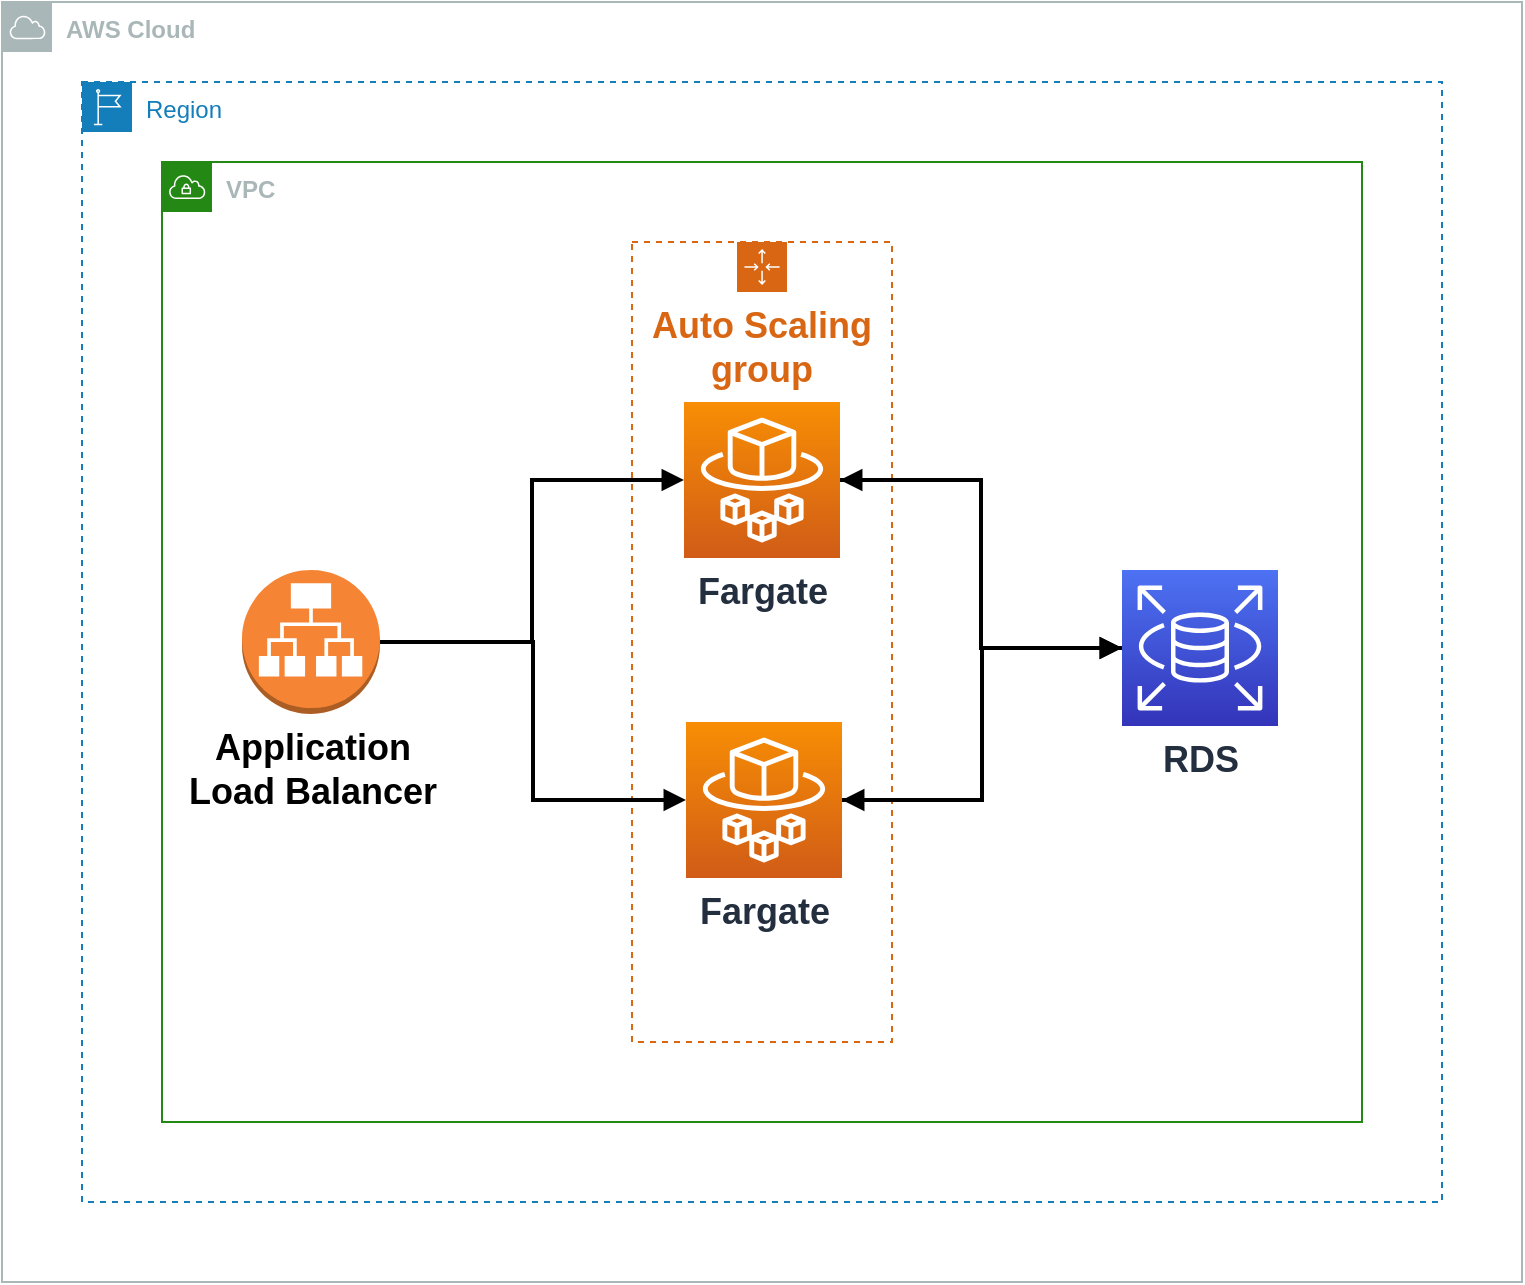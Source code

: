 <mxfile>
    <diagram id="LHX2r_Jab78bs27sWcjZ" name="ページ1">
        <mxGraphModel dx="1069" dy="1317" grid="1" gridSize="10" guides="1" tooltips="1" connect="1" arrows="1" fold="1" page="1" pageScale="1" pageWidth="827" pageHeight="1169" math="0" shadow="0">
            <root>
                <mxCell id="0"/>
                <mxCell id="1" parent="0"/>
                <mxCell id="2" value="AWS Cloud" style="sketch=0;outlineConnect=0;gradientColor=none;html=1;whiteSpace=wrap;fontSize=12;fontStyle=1;shape=mxgraph.aws4.group;grIcon=mxgraph.aws4.group_aws_cloud;strokeColor=#AAB7B8;fillColor=none;verticalAlign=top;align=left;spacingLeft=30;fontColor=#AAB7B8;dashed=0;" parent="1" vertex="1">
                    <mxGeometry x="40" y="40" width="760" height="640" as="geometry"/>
                </mxCell>
                <mxCell id="3" value="Region" style="points=[[0,0],[0.25,0],[0.5,0],[0.75,0],[1,0],[1,0.25],[1,0.5],[1,0.75],[1,1],[0.75,1],[0.5,1],[0.25,1],[0,1],[0,0.75],[0,0.5],[0,0.25]];outlineConnect=0;gradientColor=none;html=1;whiteSpace=wrap;fontSize=12;fontStyle=0;container=1;pointerEvents=0;collapsible=0;recursiveResize=0;shape=mxgraph.aws4.group;grIcon=mxgraph.aws4.group_region;strokeColor=#147EBA;fillColor=none;verticalAlign=top;align=left;spacingLeft=30;fontColor=#147EBA;dashed=1;" parent="1" vertex="1">
                    <mxGeometry x="80" y="80" width="680" height="560" as="geometry"/>
                </mxCell>
                <mxCell id="4" value="VPC" style="points=[[0,0],[0.25,0],[0.5,0],[0.75,0],[1,0],[1,0.25],[1,0.5],[1,0.75],[1,1],[0.75,1],[0.5,1],[0.25,1],[0,1],[0,0.75],[0,0.5],[0,0.25]];outlineConnect=0;gradientColor=none;html=1;whiteSpace=wrap;fontSize=12;fontStyle=1;container=1;pointerEvents=0;collapsible=0;recursiveResize=0;shape=mxgraph.aws4.group;grIcon=mxgraph.aws4.group_vpc;strokeColor=#248814;fillColor=none;verticalAlign=top;align=left;spacingLeft=30;fontColor=#AAB7B8;dashed=0;" parent="3" vertex="1">
                    <mxGeometry x="40" y="40" width="600" height="480" as="geometry"/>
                </mxCell>
                <mxCell id="11" value="" style="edgeStyle=orthogonalEdgeStyle;html=1;endArrow=block;elbow=vertical;startArrow=none;endFill=1;strokeColor=default;rounded=0;labelBackgroundColor=#FFFFFF;fontStyle=0;exitX=1;exitY=0.5;exitDx=0;exitDy=0;exitPerimeter=0;strokeWidth=2;entryX=0;entryY=0.5;entryDx=0;entryDy=0;entryPerimeter=0;" parent="4" source="14" target="17" edge="1">
                    <mxGeometry width="100" relative="1" as="geometry">
                        <mxPoint x="339" y="240" as="sourcePoint"/>
                        <mxPoint x="480" y="240" as="targetPoint"/>
                    </mxGeometry>
                </mxCell>
                <mxCell id="14" value="&lt;b&gt;&lt;font style=&quot;font-size: 18px;&quot;&gt;Application &lt;br&gt;Load Balancer&lt;/font&gt;&lt;/b&gt;" style="outlineConnect=0;dashed=0;verticalLabelPosition=bottom;verticalAlign=top;align=center;html=1;shape=mxgraph.aws3.application_load_balancer;fillColor=#F58534;gradientColor=none;" parent="4" vertex="1">
                    <mxGeometry x="40" y="204" width="69" height="72" as="geometry"/>
                </mxCell>
                <mxCell id="17" value="&lt;b&gt;&lt;font style=&quot;font-size: 18px;&quot;&gt;Fargate&lt;/font&gt;&lt;/b&gt;" style="sketch=0;points=[[0,0,0],[0.25,0,0],[0.5,0,0],[0.75,0,0],[1,0,0],[0,1,0],[0.25,1,0],[0.5,1,0],[0.75,1,0],[1,1,0],[0,0.25,0],[0,0.5,0],[0,0.75,0],[1,0.25,0],[1,0.5,0],[1,0.75,0]];outlineConnect=0;fontColor=#232F3E;gradientColor=#F78E04;gradientDirection=north;fillColor=#D05C17;strokeColor=#ffffff;dashed=0;verticalLabelPosition=bottom;verticalAlign=top;align=center;html=1;fontSize=12;fontStyle=0;aspect=fixed;shape=mxgraph.aws4.resourceIcon;resIcon=mxgraph.aws4.fargate;" parent="4" vertex="1">
                    <mxGeometry x="261" y="120" width="78" height="78" as="geometry"/>
                </mxCell>
                <mxCell id="22" value="Auto Scaling group" style="points=[[0,0],[0.25,0],[0.5,0],[0.75,0],[1,0],[1,0.25],[1,0.5],[1,0.75],[1,1],[0.75,1],[0.5,1],[0.25,1],[0,1],[0,0.75],[0,0.5],[0,0.25]];outlineConnect=0;gradientColor=none;html=1;whiteSpace=wrap;fontSize=18;fontStyle=1;container=1;pointerEvents=0;collapsible=0;recursiveResize=0;shape=mxgraph.aws4.groupCenter;grIcon=mxgraph.aws4.group_auto_scaling_group;grStroke=1;strokeColor=#D86613;fillColor=none;verticalAlign=top;align=center;fontColor=#D86613;dashed=1;spacingTop=25;" parent="4" vertex="1">
                    <mxGeometry x="235" y="40" width="130" height="400" as="geometry"/>
                </mxCell>
                <mxCell id="24" value="&lt;font style=&quot;font-size: 18px;&quot;&gt;&lt;b&gt;RDS&lt;/b&gt;&lt;/font&gt;" style="sketch=0;points=[[0,0,0],[0.25,0,0],[0.5,0,0],[0.75,0,0],[1,0,0],[0,1,0],[0.25,1,0],[0.5,1,0],[0.75,1,0],[1,1,0],[0,0.25,0],[0,0.5,0],[0,0.75,0],[1,0.25,0],[1,0.5,0],[1,0.75,0]];outlineConnect=0;fontColor=#232F3E;gradientColor=#4D72F3;gradientDirection=north;fillColor=#3334B9;strokeColor=#ffffff;dashed=0;verticalLabelPosition=bottom;verticalAlign=top;align=center;html=1;fontSize=12;fontStyle=0;aspect=fixed;shape=mxgraph.aws4.resourceIcon;resIcon=mxgraph.aws4.rds;" parent="4" vertex="1">
                    <mxGeometry x="480" y="204" width="78" height="78" as="geometry"/>
                </mxCell>
                <mxCell id="28" value="" style="edgeStyle=orthogonalEdgeStyle;html=1;endArrow=block;elbow=vertical;startArrow=none;endFill=1;strokeColor=default;rounded=0;labelBackgroundColor=#FFFFFF;fontStyle=0;exitX=1;exitY=0.5;exitDx=0;exitDy=0;exitPerimeter=0;strokeWidth=2;entryX=0;entryY=0.5;entryDx=0;entryDy=0;entryPerimeter=0;" parent="4" source="17" target="24" edge="1">
                    <mxGeometry width="100" relative="1" as="geometry">
                        <mxPoint x="350" y="329" as="sourcePoint"/>
                        <mxPoint x="490" y="253" as="targetPoint"/>
                    </mxGeometry>
                </mxCell>
                <mxCell id="31" value="" style="edgeStyle=orthogonalEdgeStyle;html=1;endArrow=block;elbow=vertical;startArrow=none;endFill=1;strokeColor=default;rounded=0;labelBackgroundColor=#FFFFFF;fontStyle=0;exitX=0;exitY=0.5;exitDx=0;exitDy=0;exitPerimeter=0;strokeWidth=2;entryX=1;entryY=0.5;entryDx=0;entryDy=0;entryPerimeter=0;" parent="4" source="24" target="17" edge="1">
                    <mxGeometry width="100" relative="1" as="geometry">
                        <mxPoint x="349" y="169" as="sourcePoint"/>
                        <mxPoint x="570" y="870" as="targetPoint"/>
                    </mxGeometry>
                </mxCell>
                <mxCell id="19" value="&lt;b&gt;&lt;font style=&quot;font-size: 18px;&quot;&gt;Fargate&lt;/font&gt;&lt;/b&gt;" style="sketch=0;points=[[0,0,0],[0.25,0,0],[0.5,0,0],[0.75,0,0],[1,0,0],[0,1,0],[0.25,1,0],[0.5,1,0],[0.75,1,0],[1,1,0],[0,0.25,0],[0,0.5,0],[0,0.75,0],[1,0.25,0],[1,0.5,0],[1,0.75,0]];outlineConnect=0;fontColor=#232F3E;gradientColor=#F78E04;gradientDirection=north;fillColor=#D05C17;strokeColor=#ffffff;dashed=0;verticalLabelPosition=bottom;verticalAlign=top;align=center;html=1;fontSize=12;fontStyle=0;aspect=fixed;shape=mxgraph.aws4.resourceIcon;resIcon=mxgraph.aws4.fargate;" parent="1" vertex="1">
                    <mxGeometry x="382" y="400" width="78" height="78" as="geometry"/>
                </mxCell>
                <mxCell id="25" value="" style="edgeStyle=orthogonalEdgeStyle;html=1;endArrow=block;elbow=vertical;startArrow=none;endFill=1;strokeColor=default;rounded=0;labelBackgroundColor=#FFFFFF;fontStyle=0;exitX=1;exitY=0.5;exitDx=0;exitDy=0;exitPerimeter=0;strokeWidth=2;entryX=0;entryY=0.5;entryDx=0;entryDy=0;entryPerimeter=0;" parent="1" source="14" target="19" edge="1">
                    <mxGeometry width="100" relative="1" as="geometry">
                        <mxPoint x="239" y="370" as="sourcePoint"/>
                        <mxPoint x="391" y="289" as="targetPoint"/>
                    </mxGeometry>
                </mxCell>
                <mxCell id="26" value="" style="edgeStyle=orthogonalEdgeStyle;html=1;endArrow=block;elbow=vertical;startArrow=none;endFill=1;strokeColor=default;rounded=0;labelBackgroundColor=#FFFFFF;fontStyle=0;exitX=1;exitY=0.5;exitDx=0;exitDy=0;exitPerimeter=0;strokeWidth=2;" parent="1" source="19" target="24" edge="1">
                    <mxGeometry width="100" relative="1" as="geometry">
                        <mxPoint x="239" y="370" as="sourcePoint"/>
                        <mxPoint x="392" y="449" as="targetPoint"/>
                    </mxGeometry>
                </mxCell>
                <mxCell id="32" value="" style="edgeStyle=orthogonalEdgeStyle;html=1;endArrow=block;elbow=vertical;startArrow=none;endFill=1;strokeColor=default;rounded=0;labelBackgroundColor=#FFFFFF;fontStyle=0;strokeWidth=2;exitX=0;exitY=0.5;exitDx=0;exitDy=0;exitPerimeter=0;entryX=1;entryY=0.5;entryDx=0;entryDy=0;entryPerimeter=0;" parent="1" source="24" target="19" edge="1">
                    <mxGeometry width="100" relative="1" as="geometry">
                        <mxPoint x="600" y="380" as="sourcePoint"/>
                        <mxPoint x="700" y="1000" as="targetPoint"/>
                    </mxGeometry>
                </mxCell>
            </root>
        </mxGraphModel>
    </diagram>
</mxfile>